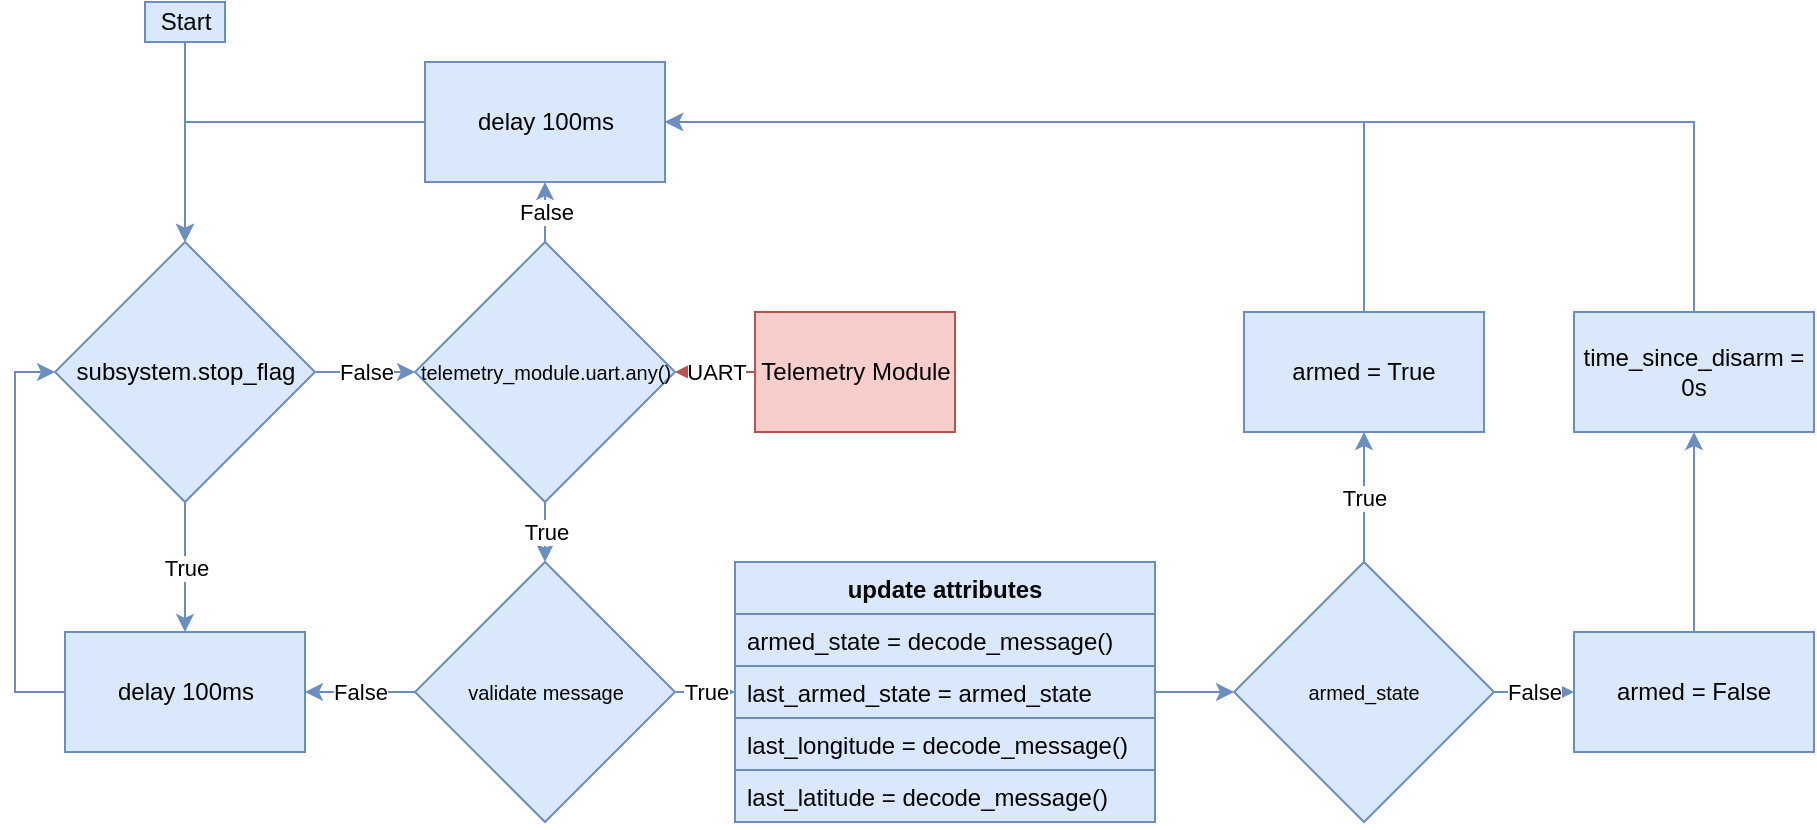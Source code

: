 <mxfile version="12.3.7" type="device" pages="1"><diagram name="Page-1" id="52a04d89-c75d-2922-d76d-85b35f80e030"><mxGraphModel dx="1071" dy="908" grid="1" gridSize="10" guides="1" tooltips="1" connect="1" arrows="1" fold="1" page="1" pageScale="1" pageWidth="1100" pageHeight="850" background="#ffffff" math="0" shadow="0"><root><mxCell id="0"/><mxCell id="1" parent="0"/><mxCell id="4xMgFtzc5GnPMioshw1M-1" value="True" style="edgeStyle=orthogonalEdgeStyle;rounded=0;orthogonalLoop=1;jettySize=auto;html=1;fillColor=#dae8fc;strokeColor=#6c8ebf;" edge="1" parent="1" source="4xMgFtzc5GnPMioshw1M-3" target="4xMgFtzc5GnPMioshw1M-5"><mxGeometry relative="1" as="geometry"/></mxCell><mxCell id="4xMgFtzc5GnPMioshw1M-24" value="False" style="edgeStyle=orthogonalEdgeStyle;rounded=0;orthogonalLoop=1;jettySize=auto;html=1;fillColor=#dae8fc;strokeColor=#6c8ebf;" edge="1" parent="1" source="4xMgFtzc5GnPMioshw1M-3" target="4xMgFtzc5GnPMioshw1M-11"><mxGeometry relative="1" as="geometry"/></mxCell><mxCell id="4xMgFtzc5GnPMioshw1M-3" value="subsystem.stop_flag" style="rhombus;whiteSpace=wrap;html=1;fillColor=#dae8fc;strokeColor=#6c8ebf;" vertex="1" parent="1"><mxGeometry x="190.5" y="280" width="130" height="130" as="geometry"/></mxCell><mxCell id="4xMgFtzc5GnPMioshw1M-4" value="" style="edgeStyle=orthogonalEdgeStyle;rounded=0;orthogonalLoop=1;jettySize=auto;html=1;entryX=0;entryY=0.5;entryDx=0;entryDy=0;fillColor=#dae8fc;strokeColor=#6c8ebf;" edge="1" parent="1" source="4xMgFtzc5GnPMioshw1M-5" target="4xMgFtzc5GnPMioshw1M-3"><mxGeometry relative="1" as="geometry"><mxPoint x="115.5" y="490" as="targetPoint"/><Array as="points"><mxPoint x="170.5" y="505"/><mxPoint x="170.5" y="345"/></Array></mxGeometry></mxCell><mxCell id="4xMgFtzc5GnPMioshw1M-5" value="delay 100ms" style="rounded=0;whiteSpace=wrap;html=1;fillColor=#dae8fc;strokeColor=#6c8ebf;" vertex="1" parent="1"><mxGeometry x="195.5" y="475" width="120" height="60" as="geometry"/></mxCell><mxCell id="4xMgFtzc5GnPMioshw1M-8" value="Start" style="text;html=1;strokeColor=#6c8ebf;fillColor=#dae8fc;align=center;verticalAlign=middle;whiteSpace=wrap;rounded=0;" vertex="1" parent="1"><mxGeometry x="235.5" y="160" width="40" height="20" as="geometry"/></mxCell><mxCell id="4xMgFtzc5GnPMioshw1M-30" value="False" style="edgeStyle=orthogonalEdgeStyle;rounded=0;orthogonalLoop=1;jettySize=auto;html=1;fillColor=#dae8fc;strokeColor=#6c8ebf;" edge="1" parent="1" source="4xMgFtzc5GnPMioshw1M-11" target="4xMgFtzc5GnPMioshw1M-29"><mxGeometry relative="1" as="geometry"/></mxCell><mxCell id="4xMgFtzc5GnPMioshw1M-41" value="True" style="edgeStyle=orthogonalEdgeStyle;rounded=0;orthogonalLoop=1;jettySize=auto;html=1;fillColor=#dae8fc;strokeColor=#6c8ebf;" edge="1" parent="1" source="4xMgFtzc5GnPMioshw1M-11" target="4xMgFtzc5GnPMioshw1M-40"><mxGeometry relative="1" as="geometry"/></mxCell><mxCell id="4xMgFtzc5GnPMioshw1M-11" value="&lt;font style=&quot;font-size: 10px&quot;&gt;telemetry_module.uart.any()&lt;/font&gt;" style="rhombus;whiteSpace=wrap;html=1;fillColor=#dae8fc;strokeColor=#6c8ebf;" vertex="1" parent="1"><mxGeometry x="370.5" y="280" width="130" height="130" as="geometry"/></mxCell><mxCell id="4xMgFtzc5GnPMioshw1M-42" value="False" style="edgeStyle=orthogonalEdgeStyle;rounded=0;orthogonalLoop=1;jettySize=auto;html=1;fillColor=#dae8fc;strokeColor=#6c8ebf;" edge="1" parent="1" source="4xMgFtzc5GnPMioshw1M-40" target="4xMgFtzc5GnPMioshw1M-5"><mxGeometry relative="1" as="geometry"/></mxCell><mxCell id="4xMgFtzc5GnPMioshw1M-55" value="True" style="edgeStyle=orthogonalEdgeStyle;rounded=0;orthogonalLoop=1;jettySize=auto;html=1;fillColor=#dae8fc;strokeColor=#6c8ebf;" edge="1" parent="1" source="4xMgFtzc5GnPMioshw1M-40" target="4xMgFtzc5GnPMioshw1M-47"><mxGeometry relative="1" as="geometry"/></mxCell><mxCell id="4xMgFtzc5GnPMioshw1M-40" value="&lt;font style=&quot;font-size: 10px&quot;&gt;validate message&lt;/font&gt;" style="rhombus;whiteSpace=wrap;html=1;fillColor=#dae8fc;strokeColor=#6c8ebf;" vertex="1" parent="1"><mxGeometry x="370.5" y="440" width="130" height="130" as="geometry"/></mxCell><mxCell id="4xMgFtzc5GnPMioshw1M-23" value="" style="edgeStyle=orthogonalEdgeStyle;rounded=0;orthogonalLoop=1;jettySize=auto;html=1;exitX=0.5;exitY=1;exitDx=0;exitDy=0;fillColor=#dae8fc;strokeColor=#6c8ebf;entryX=0.5;entryY=0;entryDx=0;entryDy=0;" edge="1" parent="1" source="4xMgFtzc5GnPMioshw1M-8" target="4xMgFtzc5GnPMioshw1M-3"><mxGeometry relative="1" as="geometry"><mxPoint x="265.5" y="250" as="sourcePoint"/><mxPoint x="255.5" y="200" as="targetPoint"/></mxGeometry></mxCell><mxCell id="4xMgFtzc5GnPMioshw1M-26" value="UART" style="edgeStyle=orthogonalEdgeStyle;rounded=0;orthogonalLoop=1;jettySize=auto;html=1;fillColor=#f8cecc;strokeColor=#b85450;" edge="1" parent="1" source="4xMgFtzc5GnPMioshw1M-25" target="4xMgFtzc5GnPMioshw1M-11"><mxGeometry relative="1" as="geometry"/></mxCell><mxCell id="4xMgFtzc5GnPMioshw1M-25" value="Telemetry Module" style="rounded=0;whiteSpace=wrap;html=1;fillColor=#f8cecc;strokeColor=#b85450;" vertex="1" parent="1"><mxGeometry x="540.5" y="315" width="100" height="60" as="geometry"/></mxCell><mxCell id="4xMgFtzc5GnPMioshw1M-32" value="" style="edgeStyle=orthogonalEdgeStyle;rounded=0;orthogonalLoop=1;jettySize=auto;html=1;fillColor=#dae8fc;strokeColor=#6c8ebf;" edge="1" parent="1" source="4xMgFtzc5GnPMioshw1M-29" target="4xMgFtzc5GnPMioshw1M-3"><mxGeometry relative="1" as="geometry"><mxPoint x="295.5" y="220" as="targetPoint"/></mxGeometry></mxCell><mxCell id="4xMgFtzc5GnPMioshw1M-29" value="delay 100ms" style="rounded=0;whiteSpace=wrap;html=1;fillColor=#dae8fc;strokeColor=#6c8ebf;" vertex="1" parent="1"><mxGeometry x="375.5" y="190" width="120" height="60" as="geometry"/></mxCell><mxCell id="4xMgFtzc5GnPMioshw1M-54" value="" style="group" vertex="1" connectable="0" parent="1"><mxGeometry x="530.5" y="440" width="210" height="130" as="geometry"/></mxCell><mxCell id="4xMgFtzc5GnPMioshw1M-45" value="update attributes" style="swimlane;fontStyle=1;childLayout=stackLayout;horizontal=1;startSize=26;fillColor=#dae8fc;horizontalStack=0;resizeParent=1;resizeParentMax=0;resizeLast=0;collapsible=1;marginBottom=0;strokeColor=#6c8ebf;" vertex="1" parent="4xMgFtzc5GnPMioshw1M-54"><mxGeometry width="210" height="78" as="geometry"/></mxCell><mxCell id="4xMgFtzc5GnPMioshw1M-46" value="armed_state = decode_message()" style="text;strokeColor=#6c8ebf;fillColor=#dae8fc;align=left;verticalAlign=top;spacingLeft=4;spacingRight=4;overflow=hidden;rotatable=0;points=[[0,0.5],[1,0.5]];portConstraint=eastwest;" vertex="1" parent="4xMgFtzc5GnPMioshw1M-45"><mxGeometry y="26" width="210" height="26" as="geometry"/></mxCell><mxCell id="4xMgFtzc5GnPMioshw1M-47" value="last_armed_state = armed_state" style="text;strokeColor=#6c8ebf;fillColor=#dae8fc;align=left;verticalAlign=top;spacingLeft=4;spacingRight=4;overflow=hidden;rotatable=0;points=[[0,0.5],[1,0.5]];portConstraint=eastwest;" vertex="1" parent="4xMgFtzc5GnPMioshw1M-45"><mxGeometry y="52" width="210" height="26" as="geometry"/></mxCell><mxCell id="4xMgFtzc5GnPMioshw1M-52" value="last_longitude = decode_message()" style="text;strokeColor=#6c8ebf;fillColor=#dae8fc;align=left;verticalAlign=top;spacingLeft=4;spacingRight=4;overflow=hidden;rotatable=0;points=[[0,0.5],[1,0.5]];portConstraint=eastwest;" vertex="1" parent="4xMgFtzc5GnPMioshw1M-54"><mxGeometry y="78" width="210" height="26" as="geometry"/></mxCell><mxCell id="4xMgFtzc5GnPMioshw1M-53" value="last_latitude = decode_message()" style="text;strokeColor=#6c8ebf;fillColor=#dae8fc;align=left;verticalAlign=top;spacingLeft=4;spacingRight=4;overflow=hidden;rotatable=0;points=[[0,0.5],[1,0.5]];portConstraint=eastwest;" vertex="1" parent="4xMgFtzc5GnPMioshw1M-54"><mxGeometry y="104" width="210" height="26" as="geometry"/></mxCell><mxCell id="4xMgFtzc5GnPMioshw1M-61" value="True" style="edgeStyle=orthogonalEdgeStyle;rounded=0;orthogonalLoop=1;jettySize=auto;html=1;fillColor=#dae8fc;strokeColor=#6c8ebf;" edge="1" parent="1" source="4xMgFtzc5GnPMioshw1M-56" target="4xMgFtzc5GnPMioshw1M-60"><mxGeometry relative="1" as="geometry"/></mxCell><mxCell id="4xMgFtzc5GnPMioshw1M-67" value="False" style="edgeStyle=orthogonalEdgeStyle;rounded=0;orthogonalLoop=1;jettySize=auto;html=1;fillColor=#dae8fc;strokeColor=#6c8ebf;" edge="1" parent="1" source="4xMgFtzc5GnPMioshw1M-56" target="4xMgFtzc5GnPMioshw1M-66"><mxGeometry relative="1" as="geometry"/></mxCell><mxCell id="4xMgFtzc5GnPMioshw1M-56" value="&lt;font style=&quot;font-size: 10px&quot;&gt;armed_state&lt;/font&gt;" style="rhombus;whiteSpace=wrap;html=1;fillColor=#dae8fc;strokeColor=#6c8ebf;" vertex="1" parent="1"><mxGeometry x="780" y="440" width="130" height="130" as="geometry"/></mxCell><mxCell id="4xMgFtzc5GnPMioshw1M-57" value="" style="edgeStyle=orthogonalEdgeStyle;rounded=0;orthogonalLoop=1;jettySize=auto;html=1;fillColor=#dae8fc;strokeColor=#6c8ebf;" edge="1" parent="1" source="4xMgFtzc5GnPMioshw1M-47" target="4xMgFtzc5GnPMioshw1M-56"><mxGeometry relative="1" as="geometry"/></mxCell><mxCell id="4xMgFtzc5GnPMioshw1M-63" value="" style="edgeStyle=orthogonalEdgeStyle;rounded=0;orthogonalLoop=1;jettySize=auto;html=1;entryX=1;entryY=0.5;entryDx=0;entryDy=0;fillColor=#dae8fc;strokeColor=#6c8ebf;" edge="1" parent="1" source="4xMgFtzc5GnPMioshw1M-60" target="4xMgFtzc5GnPMioshw1M-29"><mxGeometry relative="1" as="geometry"><mxPoint x="845" y="235" as="targetPoint"/><Array as="points"><mxPoint x="845" y="220"/></Array></mxGeometry></mxCell><mxCell id="4xMgFtzc5GnPMioshw1M-60" value="armed = True" style="rounded=0;whiteSpace=wrap;html=1;fillColor=#dae8fc;strokeColor=#6c8ebf;" vertex="1" parent="1"><mxGeometry x="785" y="315" width="120" height="60" as="geometry"/></mxCell><mxCell id="4xMgFtzc5GnPMioshw1M-69" value="" style="edgeStyle=orthogonalEdgeStyle;rounded=0;orthogonalLoop=1;jettySize=auto;html=1;fillColor=#dae8fc;strokeColor=#6c8ebf;" edge="1" parent="1" source="4xMgFtzc5GnPMioshw1M-66" target="4xMgFtzc5GnPMioshw1M-68"><mxGeometry relative="1" as="geometry"/></mxCell><mxCell id="4xMgFtzc5GnPMioshw1M-66" value="armed = False" style="rounded=0;whiteSpace=wrap;html=1;fillColor=#dae8fc;strokeColor=#6c8ebf;" vertex="1" parent="1"><mxGeometry x="950" y="475" width="120" height="60" as="geometry"/></mxCell><mxCell id="4xMgFtzc5GnPMioshw1M-71" value="" style="edgeStyle=orthogonalEdgeStyle;rounded=0;orthogonalLoop=1;jettySize=auto;html=1;entryX=1;entryY=0.5;entryDx=0;entryDy=0;fillColor=#dae8fc;strokeColor=#6c8ebf;" edge="1" parent="1" source="4xMgFtzc5GnPMioshw1M-68" target="4xMgFtzc5GnPMioshw1M-29"><mxGeometry relative="1" as="geometry"><mxPoint x="1010" y="235" as="targetPoint"/><Array as="points"><mxPoint x="1010" y="220"/></Array></mxGeometry></mxCell><mxCell id="4xMgFtzc5GnPMioshw1M-68" value="time_since_disarm = 0s" style="rounded=0;whiteSpace=wrap;html=1;fillColor=#dae8fc;strokeColor=#6c8ebf;" vertex="1" parent="1"><mxGeometry x="950" y="315" width="120" height="60" as="geometry"/></mxCell></root></mxGraphModel></diagram></mxfile>